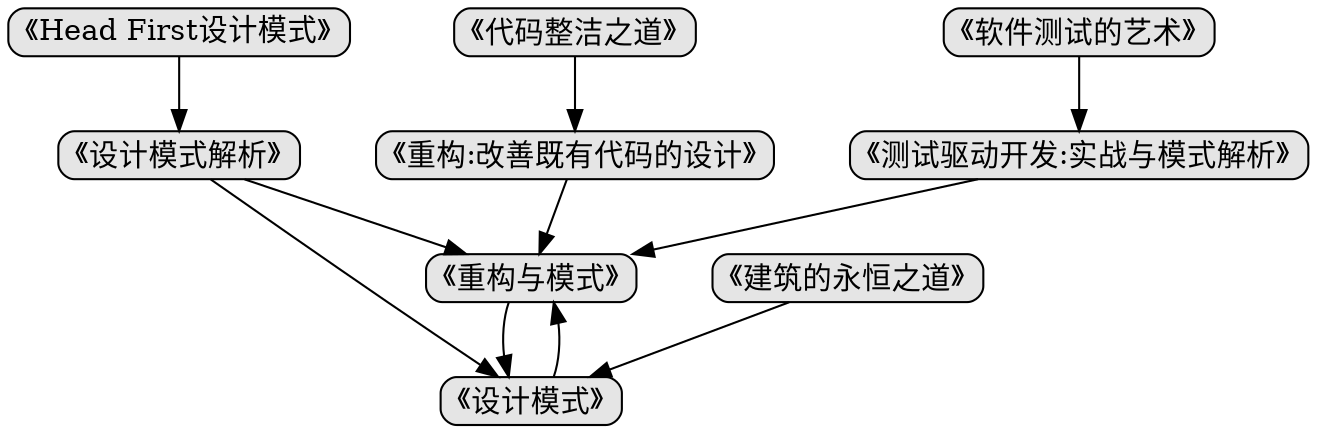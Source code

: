 digraph tree
{
    nodesep=0.5;
    charset="UTF-8";
    fixedsize=true;
    node [style="rounded,filled", width=0, height=0, shape=box, fillcolor="#E5E5E5", concentrate=true]

    "《软件测试的艺术》" -> "《测试驱动开发:实战与模式解析》" ->"《重构与模式》"
    "《代码整洁之道》" -> "《重构:改善既有代码的设计》" 
    "《重构:改善既有代码的设计》" -> "《重构与模式》"
    "《Head First设计模式》" -> "《设计模式解析》" -> "《重构与模式》" -> "《设计模式》" 
    "《设计模式解析》" -> "《设计模式》" -> "《重构与模式》" 
    "《建筑的永恒之道》" -> "《设计模式》" 
}
